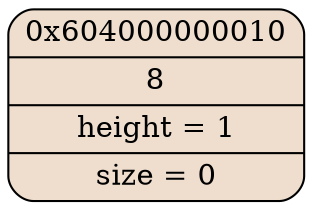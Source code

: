 digraph
{
    node_0x604000000010[shape = Mrecord, label = "{{0x604000000010} | {8} | {height = 1} | {size = 0}}", style = "filled", fillcolor = "#EFDECD"];
}